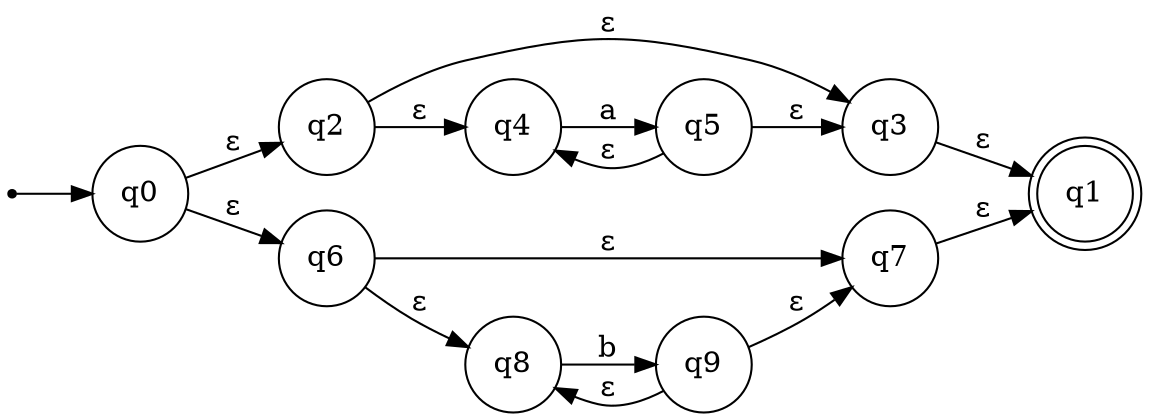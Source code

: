 digraph NFA {
  rankdir=LR;
  node [shape=circle];
  s [shape=point];
  s -> q0;
  q1 [shape=doublecircle];
  q0;
  q2;
  q3;
  q4;
  q5;
  q6;
  q7;
  q8;
  q9;
  q0 -> q2 [label="ε"];
  q0 -> q6 [label="ε"];
  q2 -> q4 [label="ε"];
  q2 -> q3 [label="ε"];
  q3 -> q1 [label="ε"];
  q4 -> q5 [label="a"];
  q5 -> q4 [label="ε"];
  q5 -> q3 [label="ε"];
  q6 -> q8 [label="ε"];
  q6 -> q7 [label="ε"];
  q7 -> q1 [label="ε"];
  q8 -> q9 [label="b"];
  q9 -> q8 [label="ε"];
  q9 -> q7 [label="ε"];
}
